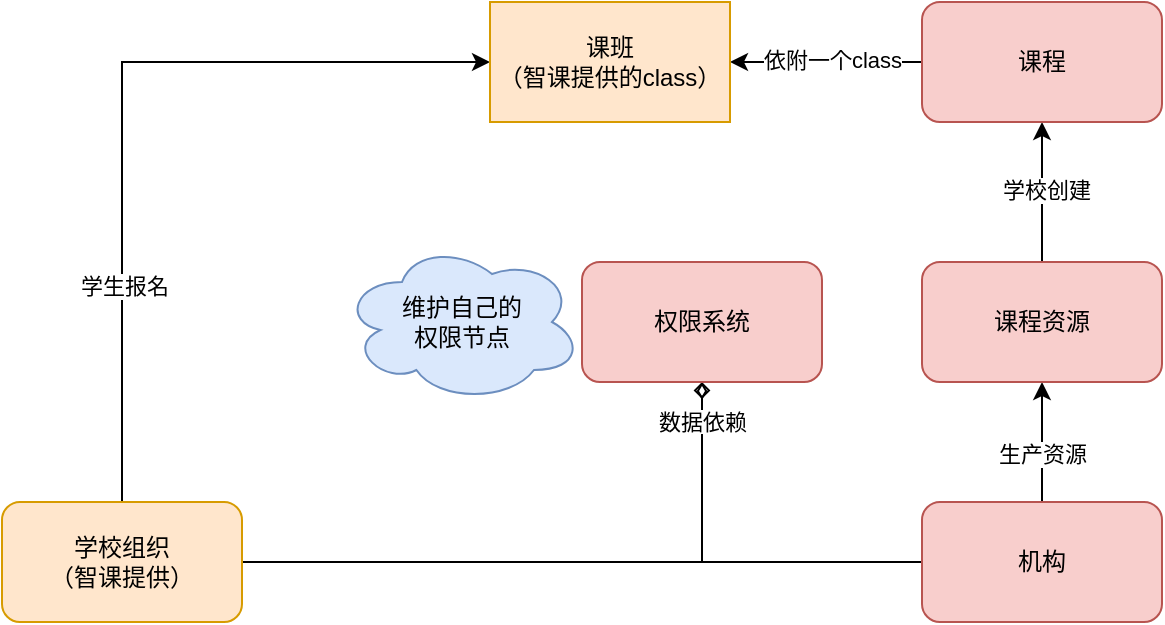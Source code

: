 <mxfile version="15.2.9" type="github">
  <diagram id="3rYF9A5msJi-SgnbIbnh" name="Page-1">
    <mxGraphModel dx="1298" dy="808" grid="1" gridSize="10" guides="1" tooltips="1" connect="1" arrows="1" fold="1" page="1" pageScale="1" pageWidth="827" pageHeight="1169" math="0" shadow="0">
      <root>
        <mxCell id="0" />
        <mxCell id="1" parent="0" />
        <mxCell id="VNdJiiW6a7HU9gZpMAwW-7" style="rounded=0;orthogonalLoop=1;jettySize=auto;html=1;entryX=0.5;entryY=1;entryDx=0;entryDy=0;endArrow=diamondThin;endFill=0;edgeStyle=orthogonalEdgeStyle;" edge="1" parent="1" source="VNdJiiW6a7HU9gZpMAwW-1" target="VNdJiiW6a7HU9gZpMAwW-4">
          <mxGeometry relative="1" as="geometry" />
        </mxCell>
        <mxCell id="VNdJiiW6a7HU9gZpMAwW-8" style="edgeStyle=orthogonalEdgeStyle;rounded=0;orthogonalLoop=1;jettySize=auto;html=1;" edge="1" parent="1" source="VNdJiiW6a7HU9gZpMAwW-1" target="VNdJiiW6a7HU9gZpMAwW-2">
          <mxGeometry relative="1" as="geometry" />
        </mxCell>
        <mxCell id="VNdJiiW6a7HU9gZpMAwW-12" value="生产资源" style="edgeLabel;html=1;align=center;verticalAlign=middle;resizable=0;points=[];" vertex="1" connectable="0" parent="VNdJiiW6a7HU9gZpMAwW-8">
          <mxGeometry x="-0.2" relative="1" as="geometry">
            <mxPoint as="offset" />
          </mxGeometry>
        </mxCell>
        <mxCell id="VNdJiiW6a7HU9gZpMAwW-1" value="机构" style="rounded=1;whiteSpace=wrap;html=1;fillColor=#f8cecc;strokeColor=#b85450;" vertex="1" parent="1">
          <mxGeometry x="510" y="430" width="120" height="60" as="geometry" />
        </mxCell>
        <mxCell id="VNdJiiW6a7HU9gZpMAwW-10" style="edgeStyle=none;rounded=0;orthogonalLoop=1;jettySize=auto;html=1;entryX=0.5;entryY=1;entryDx=0;entryDy=0;" edge="1" parent="1" source="VNdJiiW6a7HU9gZpMAwW-2" target="VNdJiiW6a7HU9gZpMAwW-9">
          <mxGeometry relative="1" as="geometry" />
        </mxCell>
        <mxCell id="VNdJiiW6a7HU9gZpMAwW-11" value="学校创建" style="edgeLabel;html=1;align=center;verticalAlign=middle;resizable=0;points=[];" vertex="1" connectable="0" parent="VNdJiiW6a7HU9gZpMAwW-10">
          <mxGeometry x="0.029" y="-2" relative="1" as="geometry">
            <mxPoint as="offset" />
          </mxGeometry>
        </mxCell>
        <mxCell id="VNdJiiW6a7HU9gZpMAwW-2" value="课程资源" style="rounded=1;whiteSpace=wrap;html=1;fillColor=#f8cecc;strokeColor=#b85450;" vertex="1" parent="1">
          <mxGeometry x="510" y="310" width="120" height="60" as="geometry" />
        </mxCell>
        <mxCell id="VNdJiiW6a7HU9gZpMAwW-5" style="rounded=0;orthogonalLoop=1;jettySize=auto;html=1;entryX=0.5;entryY=1;entryDx=0;entryDy=0;endArrow=diamond;endFill=0;edgeStyle=orthogonalEdgeStyle;" edge="1" parent="1" source="VNdJiiW6a7HU9gZpMAwW-3" target="VNdJiiW6a7HU9gZpMAwW-4">
          <mxGeometry relative="1" as="geometry" />
        </mxCell>
        <mxCell id="VNdJiiW6a7HU9gZpMAwW-22" style="edgeStyle=orthogonalEdgeStyle;rounded=0;orthogonalLoop=1;jettySize=auto;html=1;entryX=0;entryY=0.5;entryDx=0;entryDy=0;endArrow=classic;endFill=1;exitX=0.5;exitY=0;exitDx=0;exitDy=0;" edge="1" parent="1" source="VNdJiiW6a7HU9gZpMAwW-3" target="VNdJiiW6a7HU9gZpMAwW-18">
          <mxGeometry relative="1" as="geometry">
            <Array as="points">
              <mxPoint x="110" y="210" />
            </Array>
          </mxGeometry>
        </mxCell>
        <mxCell id="VNdJiiW6a7HU9gZpMAwW-23" value="学生报名" style="edgeLabel;html=1;align=center;verticalAlign=middle;resizable=0;points=[];" vertex="1" connectable="0" parent="VNdJiiW6a7HU9gZpMAwW-22">
          <mxGeometry x="-0.464" y="-1" relative="1" as="geometry">
            <mxPoint as="offset" />
          </mxGeometry>
        </mxCell>
        <mxCell id="VNdJiiW6a7HU9gZpMAwW-3" value="学校组织&lt;br&gt;（智课提供）" style="rounded=1;whiteSpace=wrap;html=1;fillColor=#ffe6cc;strokeColor=#d79b00;" vertex="1" parent="1">
          <mxGeometry x="50" y="430" width="120" height="60" as="geometry" />
        </mxCell>
        <mxCell id="VNdJiiW6a7HU9gZpMAwW-4" value="权限系统" style="rounded=1;whiteSpace=wrap;html=1;fillColor=#f8cecc;strokeColor=#b85450;" vertex="1" parent="1">
          <mxGeometry x="340" y="310" width="120" height="60" as="geometry" />
        </mxCell>
        <mxCell id="VNdJiiW6a7HU9gZpMAwW-19" style="edgeStyle=none;rounded=0;orthogonalLoop=1;jettySize=auto;html=1;entryX=1;entryY=0.5;entryDx=0;entryDy=0;endArrow=classic;endFill=1;" edge="1" parent="1" source="VNdJiiW6a7HU9gZpMAwW-9" target="VNdJiiW6a7HU9gZpMAwW-18">
          <mxGeometry relative="1" as="geometry" />
        </mxCell>
        <mxCell id="VNdJiiW6a7HU9gZpMAwW-20" value="依附一个class" style="edgeLabel;html=1;align=center;verticalAlign=middle;resizable=0;points=[];" vertex="1" connectable="0" parent="VNdJiiW6a7HU9gZpMAwW-19">
          <mxGeometry x="-0.06" y="-1" relative="1" as="geometry">
            <mxPoint as="offset" />
          </mxGeometry>
        </mxCell>
        <mxCell id="VNdJiiW6a7HU9gZpMAwW-9" value="课程" style="rounded=1;whiteSpace=wrap;html=1;fillColor=#f8cecc;strokeColor=#b85450;" vertex="1" parent="1">
          <mxGeometry x="510" y="180" width="120" height="60" as="geometry" />
        </mxCell>
        <mxCell id="VNdJiiW6a7HU9gZpMAwW-18" value="课班&lt;br&gt;（智课提供的class）" style="rounded=0;whiteSpace=wrap;html=1;fillColor=#ffe6cc;strokeColor=#d79b00;" vertex="1" parent="1">
          <mxGeometry x="294" y="180" width="120" height="60" as="geometry" />
        </mxCell>
        <mxCell id="VNdJiiW6a7HU9gZpMAwW-21" value="&lt;span&gt;维护自己的&lt;br&gt;权限节点&lt;/span&gt;" style="ellipse;shape=cloud;whiteSpace=wrap;html=1;fillColor=#dae8fc;strokeColor=#6c8ebf;" vertex="1" parent="1">
          <mxGeometry x="220" y="300" width="120" height="80" as="geometry" />
        </mxCell>
        <mxCell id="VNdJiiW6a7HU9gZpMAwW-25" value="&lt;span style=&quot;font-size: 11px ; background-color: rgb(255 , 255 , 255)&quot;&gt;数据依赖&lt;/span&gt;" style="text;html=1;align=center;verticalAlign=middle;resizable=0;points=[];autosize=1;strokeColor=none;fillColor=none;" vertex="1" parent="1">
          <mxGeometry x="370" y="380" width="60" height="20" as="geometry" />
        </mxCell>
      </root>
    </mxGraphModel>
  </diagram>
</mxfile>
